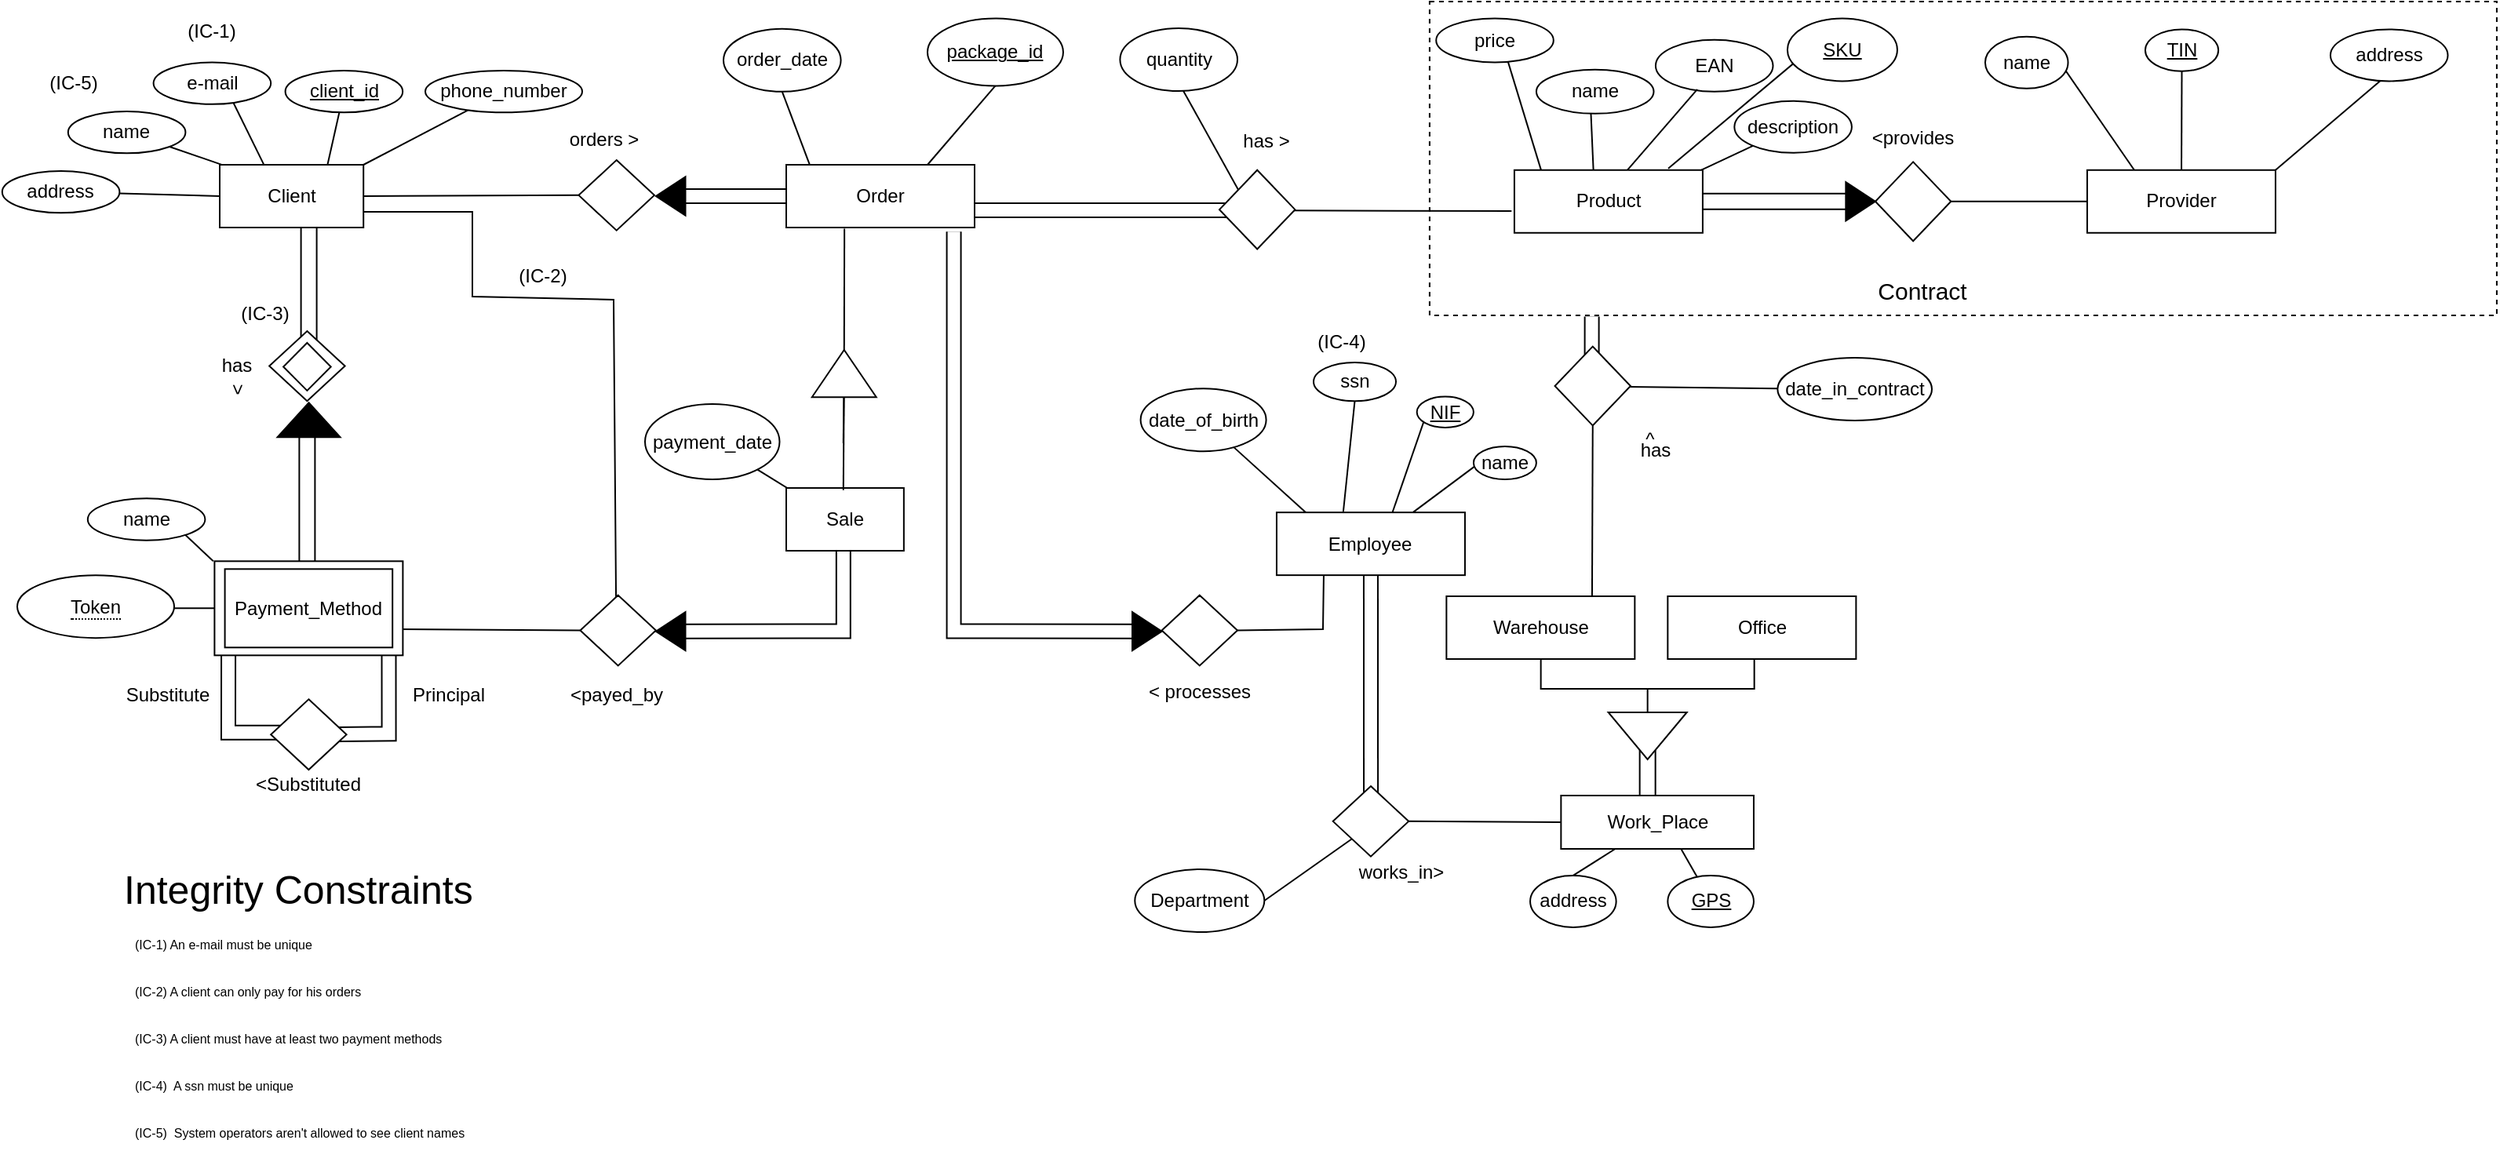 <mxfile version="21.3.2" type="github">
  <diagram name="Page-1" id="xPYHQfnh46mK-k9WcB2l">
    <mxGraphModel dx="631" dy="358" grid="1" gridSize="10" guides="1" tooltips="1" connect="1" arrows="1" fold="1" page="1" pageScale="1" pageWidth="850" pageHeight="1100" math="0" shadow="0">
      <root>
        <mxCell id="0" />
        <mxCell id="1" parent="0" />
        <mxCell id="c6sSTiB1Lbt-7I_A86Yg-37" value="" style="endArrow=none;html=1;rounded=0;entryX=1;entryY=0.75;entryDx=0;entryDy=0;exitX=0.474;exitY=0.216;exitDx=0;exitDy=0;exitPerimeter=0;" parent="1" source="q-D3DN9akOICgejKjBbG-94" edge="1">
          <mxGeometry width="50" height="50" relative="1" as="geometry">
            <mxPoint x="408.75" y="197.57" as="sourcePoint" />
            <mxPoint x="270.6" y="144" as="targetPoint" />
            <Array as="points">
              <mxPoint x="430" y="200" />
              <mxPoint x="340" y="198" />
              <mxPoint x="340" y="144" />
            </Array>
          </mxGeometry>
        </mxCell>
        <mxCell id="c6sSTiB1Lbt-7I_A86Yg-24" value="" style="shape=filledEdge;curved=0;rounded=0;fixDash=1;endArrow=none;strokeWidth=10;fillColor=#ffffff;edgeStyle=orthogonalEdgeStyle;html=1;exitX=1;exitY=0.5;exitDx=0;exitDy=0;" parent="1" source="q-D3DN9akOICgejKjBbG-46" edge="1">
          <mxGeometry width="60" height="40" relative="1" as="geometry">
            <mxPoint x="640" y="132.68" as="sourcePoint" />
            <mxPoint x="840" y="143" as="targetPoint" />
            <Array as="points">
              <mxPoint x="612" y="134" />
              <mxPoint x="612" y="143" />
            </Array>
          </mxGeometry>
        </mxCell>
        <mxCell id="c6sSTiB1Lbt-7I_A86Yg-19" value="" style="shape=filledEdge;curved=0;rounded=0;fixDash=1;endArrow=none;strokeWidth=10;fillColor=#ffffff;edgeStyle=orthogonalEdgeStyle;html=1;exitX=0;exitY=0.5;exitDx=0;exitDy=0;entryX=0;entryY=0.5;entryDx=0;entryDy=0;" parent="1" source="q-D3DN9akOICgejKjBbG-64" target="q-D3DN9akOICgejKjBbG-46" edge="1">
          <mxGeometry width="60" height="40" relative="1" as="geometry">
            <mxPoint x="561.22" y="284.5" as="sourcePoint" />
            <mxPoint x="666.22" y="284.5" as="targetPoint" />
          </mxGeometry>
        </mxCell>
        <mxCell id="c6sSTiB1Lbt-7I_A86Yg-53" value="" style="shape=filledEdge;curved=0;rounded=0;fixDash=1;endArrow=none;strokeWidth=10;fillColor=#ffffff;edgeStyle=orthogonalEdgeStyle;html=1;exitX=0.89;exitY=1.065;exitDx=0;exitDy=0;entryX=0;entryY=0.5;entryDx=0;entryDy=0;exitPerimeter=0;" parent="1" source="q-D3DN9akOICgejKjBbG-46" target="c6sSTiB1Lbt-7I_A86Yg-55" edge="1">
          <mxGeometry width="60" height="40" relative="1" as="geometry">
            <mxPoint x="681" y="401" as="sourcePoint" />
            <mxPoint x="820" y="411" as="targetPoint" />
            <Array as="points">
              <mxPoint x="647" y="411" />
            </Array>
          </mxGeometry>
        </mxCell>
        <mxCell id="c6sSTiB1Lbt-7I_A86Yg-34" value="" style="endArrow=none;html=1;rounded=0;exitX=0;exitY=0.5;exitDx=0;exitDy=0;" parent="1" source="q-D3DN9akOICgejKjBbG-94" edge="1">
          <mxGeometry width="50" height="50" relative="1" as="geometry">
            <mxPoint x="389.95" y="409.0" as="sourcePoint" />
            <mxPoint x="290" y="410" as="targetPoint" />
          </mxGeometry>
        </mxCell>
        <mxCell id="q-D3DN9akOICgejKjBbG-154" value="" style="shape=filledEdge;curved=0;rounded=0;fixDash=1;endArrow=none;strokeWidth=10;fillColor=#ffffff;edgeStyle=orthogonalEdgeStyle;html=1;entryX=0.501;entryY=0.188;entryDx=0;entryDy=0;entryPerimeter=0;exitX=0.152;exitY=1.004;exitDx=0;exitDy=0;exitPerimeter=0;" parent="1" source="q-D3DN9akOICgejKjBbG-145" edge="1">
          <mxGeometry width="60" height="40" relative="1" as="geometry">
            <mxPoint x="1053.48" y="169" as="sourcePoint" />
            <mxPoint x="1053.38" y="269" as="targetPoint" />
          </mxGeometry>
        </mxCell>
        <mxCell id="q-D3DN9akOICgejKjBbG-145" value="" style="whiteSpace=wrap;html=1;fillColor=none;dashed=1;" parent="1" vertex="1">
          <mxGeometry x="949.96" y="10" width="680" height="200" as="geometry" />
        </mxCell>
        <mxCell id="q-D3DN9akOICgejKjBbG-148" value="" style="shape=partialRectangle;whiteSpace=wrap;html=1;top=0;bottom=0;fillColor=none;rotation=-90;" parent="1" vertex="1">
          <mxGeometry x="1163.83" y="89.89" width="10" height="95.01" as="geometry" />
        </mxCell>
        <mxCell id="q-D3DN9akOICgejKjBbG-35" value="" style="shape=partialRectangle;whiteSpace=wrap;html=1;top=0;bottom=0;fillColor=none;" parent="1" vertex="1">
          <mxGeometry x="230.8" y="150" width="10" height="90" as="geometry" />
        </mxCell>
        <mxCell id="q-D3DN9akOICgejKjBbG-4" value="" style="endArrow=none;html=1;rounded=0;entryX=0.25;entryY=0;entryDx=0;entryDy=0;exitX=0.743;exitY=0.127;exitDx=0;exitDy=0;exitPerimeter=0;" parent="1" source="q-D3DN9akOICgejKjBbG-70" target="q-D3DN9akOICgejKjBbG-68" edge="1">
          <mxGeometry width="50" height="50" relative="1" as="geometry">
            <mxPoint x="1224.16" y="340.39" as="sourcePoint" />
            <mxPoint x="1274.16" y="290.39" as="targetPoint" />
          </mxGeometry>
        </mxCell>
        <mxCell id="q-D3DN9akOICgejKjBbG-5" value="" style="endArrow=none;html=1;rounded=0;exitX=-0.015;exitY=0.654;exitDx=0;exitDy=0;entryX=0.841;entryY=0.51;entryDx=0;entryDy=0;entryPerimeter=0;exitPerimeter=0;" parent="1" source="q-D3DN9akOICgejKjBbG-120" target="q-D3DN9akOICgejKjBbG-88" edge="1">
          <mxGeometry width="50" height="50" relative="1" as="geometry">
            <mxPoint x="996.58" y="127.69" as="sourcePoint" />
            <mxPoint x="931.58" y="128.69" as="targetPoint" />
          </mxGeometry>
        </mxCell>
        <mxCell id="q-D3DN9akOICgejKjBbG-7" value="" style="shape=filledEdge;curved=0;rounded=0;fixDash=1;endArrow=none;strokeWidth=10;fillColor=#ffffff;edgeStyle=orthogonalEdgeStyle;html=1;entryX=0.978;entryY=0.905;entryDx=0;entryDy=0;entryPerimeter=0;" parent="1" target="q-D3DN9akOICgejKjBbG-117" edge="1">
          <mxGeometry width="60" height="40" relative="1" as="geometry">
            <mxPoint x="252.9" y="477.02" as="sourcePoint" />
            <mxPoint x="312.9" y="437.02" as="targetPoint" />
            <Array as="points">
              <mxPoint x="253.9" y="476.66" />
              <mxPoint x="286.9" y="476.66" />
            </Array>
          </mxGeometry>
        </mxCell>
        <mxCell id="q-D3DN9akOICgejKjBbG-8" value="" style="shape=filledEdge;curved=0;rounded=0;fixDash=1;endArrow=none;strokeWidth=10;fillColor=#ffffff;edgeStyle=orthogonalEdgeStyle;html=1;exitX=0.021;exitY=0.898;exitDx=0;exitDy=0;exitPerimeter=0;entryX=0.152;entryY=0.474;entryDx=0;entryDy=0;entryPerimeter=0;" parent="1" source="q-D3DN9akOICgejKjBbG-117" target="q-D3DN9akOICgejKjBbG-90" edge="1">
          <mxGeometry width="60" height="40" relative="1" as="geometry">
            <mxPoint x="111.78" y="466.18" as="sourcePoint" />
            <mxPoint x="208.9" y="476.66" as="targetPoint" />
            <Array as="points">
              <mxPoint x="184.9" y="475.66" />
            </Array>
          </mxGeometry>
        </mxCell>
        <mxCell id="q-D3DN9akOICgejKjBbG-9" value="" style="shape=filledEdge;curved=0;rounded=0;fixDash=1;endArrow=none;strokeWidth=10;fillColor=#ffffff;edgeStyle=orthogonalEdgeStyle;html=1;exitX=0.5;exitY=1;exitDx=0;exitDy=0;entryX=0.501;entryY=0.188;entryDx=0;entryDy=0;entryPerimeter=0;" parent="1" source="q-D3DN9akOICgejKjBbG-100" target="q-D3DN9akOICgejKjBbG-112" edge="1">
          <mxGeometry width="60" height="40" relative="1" as="geometry">
            <mxPoint x="842.48" y="449" as="sourcePoint" />
            <mxPoint x="872.48" y="539" as="targetPoint" />
          </mxGeometry>
        </mxCell>
        <mxCell id="q-D3DN9akOICgejKjBbG-10" value="" style="endArrow=none;html=1;rounded=0;entryX=0.413;entryY=0.045;entryDx=0;entryDy=0;entryPerimeter=0;" parent="1" source="q-D3DN9akOICgejKjBbG-100" target="q-D3DN9akOICgejKjBbG-103" edge="1">
          <mxGeometry width="50" height="50" relative="1" as="geometry">
            <mxPoint x="898.21" y="362" as="sourcePoint" />
            <mxPoint x="921.21" y="386" as="targetPoint" />
            <Array as="points" />
          </mxGeometry>
        </mxCell>
        <mxCell id="q-D3DN9akOICgejKjBbG-11" value="" style="endArrow=none;html=1;rounded=0;" parent="1" target="q-D3DN9akOICgejKjBbG-34" edge="1">
          <mxGeometry width="50" height="50" relative="1" as="geometry">
            <mxPoint x="190" y="117.33" as="sourcePoint" />
            <mxPoint x="224" y="90.663" as="targetPoint" />
          </mxGeometry>
        </mxCell>
        <mxCell id="q-D3DN9akOICgejKjBbG-12" value="" style="endArrow=none;html=1;rounded=0;exitX=0.354;exitY=-0.014;exitDx=0;exitDy=0;exitPerimeter=0;entryX=0.5;entryY=1;entryDx=0;entryDy=0;" parent="1" source="q-D3DN9akOICgejKjBbG-100" target="q-D3DN9akOICgejKjBbG-101" edge="1">
          <mxGeometry width="50" height="50" relative="1" as="geometry">
            <mxPoint x="796.9" y="461.5" as="sourcePoint" />
            <mxPoint x="842.291" y="358.298" as="targetPoint" />
            <Array as="points" />
          </mxGeometry>
        </mxCell>
        <mxCell id="q-D3DN9akOICgejKjBbG-13" value="" style="endArrow=none;html=1;rounded=0;exitX=0.162;exitY=0.019;exitDx=0;exitDy=0;exitPerimeter=0;" parent="1" source="q-D3DN9akOICgejKjBbG-100" target="q-D3DN9akOICgejKjBbG-102" edge="1">
          <mxGeometry width="50" height="50" relative="1" as="geometry">
            <mxPoint x="802.08" y="362.5" as="sourcePoint" />
            <mxPoint x="780.9" y="408.5" as="targetPoint" />
            <Array as="points" />
          </mxGeometry>
        </mxCell>
        <mxCell id="q-D3DN9akOICgejKjBbG-14" value="" style="endArrow=none;html=1;rounded=0;entryX=0.24;entryY=0.175;entryDx=0;entryDy=0;entryPerimeter=0;exitX=0.5;exitY=1;exitDx=0;exitDy=0;" parent="1" source="q-D3DN9akOICgejKjBbG-100" target="q-D3DN9akOICgejKjBbG-104" edge="1">
          <mxGeometry width="50" height="50" relative="1" as="geometry">
            <mxPoint x="846.9" y="459.5" as="sourcePoint" />
            <mxPoint x="790.9" y="418.5" as="targetPoint" />
            <Array as="points" />
          </mxGeometry>
        </mxCell>
        <mxCell id="q-D3DN9akOICgejKjBbG-17" value="" style="endArrow=none;html=1;rounded=0;entryX=1;entryY=0;entryDx=0;entryDy=0;exitX=0.427;exitY=0.991;exitDx=0;exitDy=0;exitPerimeter=0;" parent="1" source="q-D3DN9akOICgejKjBbG-99" target="q-D3DN9akOICgejKjBbG-68" edge="1">
          <mxGeometry width="50" height="50" relative="1" as="geometry">
            <mxPoint x="1260.479" y="231.817" as="sourcePoint" />
            <mxPoint x="1185.96" y="267.39" as="targetPoint" />
            <Array as="points" />
          </mxGeometry>
        </mxCell>
        <mxCell id="q-D3DN9akOICgejKjBbG-18" value="" style="endArrow=none;html=1;rounded=0;entryX=0.464;entryY=0.942;entryDx=0;entryDy=0;entryPerimeter=0;" parent="1" target="q-D3DN9akOICgejKjBbG-61" edge="1">
          <mxGeometry width="50" height="50" relative="1" as="geometry">
            <mxPoint x="1054.483" y="121.21" as="sourcePoint" />
            <mxPoint x="1006.96" y="70.39" as="targetPoint" />
            <Array as="points" />
          </mxGeometry>
        </mxCell>
        <mxCell id="q-D3DN9akOICgejKjBbG-19" value="" style="endArrow=none;html=1;rounded=0;exitX=0.175;exitY=0.059;exitDx=0;exitDy=0;entryX=0.605;entryY=0.923;entryDx=0;entryDy=0;entryPerimeter=0;exitPerimeter=0;" parent="1" target="q-D3DN9akOICgejKjBbG-60" edge="1">
          <mxGeometry width="50" height="50" relative="1" as="geometry">
            <mxPoint x="1022.86" y="123.57" as="sourcePoint" />
            <mxPoint x="1008.56" y="75.61" as="targetPoint" />
            <Array as="points" />
          </mxGeometry>
        </mxCell>
        <mxCell id="q-D3DN9akOICgejKjBbG-20" value="" style="endArrow=none;html=1;rounded=0;entryX=0.5;entryY=1;entryDx=0;entryDy=0;exitX=0.75;exitY=0;exitDx=0;exitDy=0;" parent="1" source="q-D3DN9akOICgejKjBbG-46" target="q-D3DN9akOICgejKjBbG-53" edge="1">
          <mxGeometry width="50" height="50" relative="1" as="geometry">
            <mxPoint x="580" y="111" as="sourcePoint" />
            <mxPoint x="557.8" y="79" as="targetPoint" />
            <Array as="points" />
          </mxGeometry>
        </mxCell>
        <mxCell id="q-D3DN9akOICgejKjBbG-22" value="" style="shape=filledEdge;curved=0;rounded=0;fixDash=1;endArrow=none;strokeWidth=10;fillColor=#ffffff;edgeStyle=orthogonalEdgeStyle;html=1;entryX=0.921;entryY=0.5;entryDx=0;entryDy=0;entryPerimeter=0;" parent="1" source="q-D3DN9akOICgejKjBbG-64" edge="1">
          <mxGeometry width="60" height="40" relative="1" as="geometry">
            <mxPoint x="532.48" y="134" as="sourcePoint" />
            <mxPoint x="467.683" y="134" as="targetPoint" />
            <Array as="points">
              <mxPoint x="516" y="134" />
            </Array>
          </mxGeometry>
        </mxCell>
        <mxCell id="q-D3DN9akOICgejKjBbG-23" value="" style="endArrow=none;html=1;rounded=0;exitX=0;exitY=0;exitDx=0;exitDy=0;entryX=0.535;entryY=0.983;entryDx=0;entryDy=0;entryPerimeter=0;" parent="1" source="q-D3DN9akOICgejKjBbG-88" target="q-D3DN9akOICgejKjBbG-59" edge="1">
          <mxGeometry width="50" height="50" relative="1" as="geometry">
            <mxPoint x="892.922" y="118.074" as="sourcePoint" />
            <mxPoint x="832.466" y="87.54" as="targetPoint" />
            <Array as="points" />
          </mxGeometry>
        </mxCell>
        <mxCell id="q-D3DN9akOICgejKjBbG-25" value="" style="shape=partialRectangle;whiteSpace=wrap;html=1;top=0;bottom=0;fillColor=none;" parent="1" vertex="1">
          <mxGeometry x="229.7" y="280" width="10" height="90.66" as="geometry" />
        </mxCell>
        <mxCell id="q-D3DN9akOICgejKjBbG-26" value="Client" style="rounded=0;whiteSpace=wrap;html=1;" parent="1" vertex="1">
          <mxGeometry x="179" y="114" width="91.6" height="40" as="geometry" />
        </mxCell>
        <mxCell id="q-D3DN9akOICgejKjBbG-27" value="" style="endArrow=none;html=1;rounded=0;exitX=0.75;exitY=0;exitDx=0;exitDy=0;" parent="1" source="q-D3DN9akOICgejKjBbG-26" target="q-D3DN9akOICgejKjBbG-28" edge="1">
          <mxGeometry width="50" height="50" relative="1" as="geometry">
            <mxPoint x="271.6" y="118" as="sourcePoint" />
            <mxPoint x="305.6" y="91.333" as="targetPoint" />
          </mxGeometry>
        </mxCell>
        <mxCell id="q-D3DN9akOICgejKjBbG-28" value="client_id" style="ellipse;whiteSpace=wrap;html=1;fontStyle=4" parent="1" vertex="1">
          <mxGeometry x="220.8" y="53.997" width="74.8" height="26.667" as="geometry" />
        </mxCell>
        <mxCell id="q-D3DN9akOICgejKjBbG-29" value="" style="endArrow=none;html=1;rounded=0;exitX=0.31;exitY=0.011;exitDx=0;exitDy=0;exitPerimeter=0;entryX=0.671;entryY=0.91;entryDx=0;entryDy=0;entryPerimeter=0;" parent="1" source="q-D3DN9akOICgejKjBbG-26" target="c6sSTiB1Lbt-7I_A86Yg-49" edge="1">
          <mxGeometry width="50" height="50" relative="1" as="geometry">
            <mxPoint x="233.52" y="118" as="sourcePoint" />
            <mxPoint x="193.026" y="83.443" as="targetPoint" />
          </mxGeometry>
        </mxCell>
        <mxCell id="q-D3DN9akOICgejKjBbG-30" value="" style="endArrow=none;html=1;rounded=0;exitX=1;exitY=0;exitDx=0;exitDy=0;" parent="1" source="q-D3DN9akOICgejKjBbG-26" target="q-D3DN9akOICgejKjBbG-31" edge="1">
          <mxGeometry width="50" height="50" relative="1" as="geometry">
            <mxPoint x="281.6" y="128" as="sourcePoint" />
            <mxPoint x="315.6" y="101.333" as="targetPoint" />
          </mxGeometry>
        </mxCell>
        <mxCell id="q-D3DN9akOICgejKjBbG-31" value="phone_number" style="ellipse;whiteSpace=wrap;html=1;" parent="1" vertex="1">
          <mxGeometry x="310" y="54" width="100" height="26.67" as="geometry" />
        </mxCell>
        <mxCell id="q-D3DN9akOICgejKjBbG-32" value="" style="endArrow=none;html=1;rounded=0;exitX=0;exitY=0.5;exitDx=0;exitDy=0;" parent="1" source="q-D3DN9akOICgejKjBbG-26" target="q-D3DN9akOICgejKjBbG-33" edge="1">
          <mxGeometry width="50" height="50" relative="1" as="geometry">
            <mxPoint x="291.6" y="138" as="sourcePoint" />
            <mxPoint x="325.6" y="111.333" as="targetPoint" />
          </mxGeometry>
        </mxCell>
        <mxCell id="q-D3DN9akOICgejKjBbG-33" value="address" style="ellipse;whiteSpace=wrap;html=1;" parent="1" vertex="1">
          <mxGeometry x="40.4" y="117.997" width="74.8" height="26.667" as="geometry" />
        </mxCell>
        <mxCell id="q-D3DN9akOICgejKjBbG-34" value="name" style="ellipse;whiteSpace=wrap;html=1;" parent="1" vertex="1">
          <mxGeometry x="82.4" y="79.997" width="74.8" height="26.667" as="geometry" />
        </mxCell>
        <mxCell id="q-D3DN9akOICgejKjBbG-36" value="has" style="text;html=1;strokeColor=none;fillColor=none;align=center;verticalAlign=middle;whiteSpace=wrap;rounded=0;rotation=0;" parent="1" vertex="1">
          <mxGeometry x="159.55" y="226.57" width="60" height="30" as="geometry" />
        </mxCell>
        <mxCell id="q-D3DN9akOICgejKjBbG-37" value="" style="endArrow=none;html=1;rounded=0;entryX=0.5;entryY=0;entryDx=0;entryDy=0;" parent="1" target="q-D3DN9akOICgejKjBbG-38" edge="1">
          <mxGeometry width="50" height="50" relative="1" as="geometry">
            <mxPoint x="174.9" y="366.66" as="sourcePoint" />
            <mxPoint x="147.3" y="450.353" as="targetPoint" />
            <Array as="points">
              <mxPoint x="174.9" y="366.66" />
            </Array>
          </mxGeometry>
        </mxCell>
        <mxCell id="q-D3DN9akOICgejKjBbG-38" value="name" style="ellipse;whiteSpace=wrap;html=1;" parent="1" vertex="1">
          <mxGeometry x="94.9" y="326.657" width="74.8" height="26.667" as="geometry" />
        </mxCell>
        <mxCell id="q-D3DN9akOICgejKjBbG-39" value="&lt;div&gt;&lt;br&gt;&lt;/div&gt;&lt;div&gt;&lt;br&gt;&lt;/div&gt;" style="shape=partialRectangle;whiteSpace=wrap;html=1;top=0;bottom=0;fillColor=none;rotation=-180;" parent="1" vertex="1">
          <mxGeometry x="1083.83" y="477" width="10" height="39" as="geometry" />
        </mxCell>
        <mxCell id="q-D3DN9akOICgejKjBbG-40" value="" style="strokeWidth=1;html=1;shape=mxgraph.flowchart.annotation_2;align=left;labelPosition=right;pointerEvents=1;rotation=-90;" parent="1" vertex="1">
          <mxGeometry x="1068.83" y="380" width="40" height="136" as="geometry" />
        </mxCell>
        <mxCell id="q-D3DN9akOICgejKjBbG-41" value="" style="triangle;whiteSpace=wrap;html=1;rotation=90;" parent="1" vertex="1">
          <mxGeometry x="1073.83" y="453" width="30" height="50" as="geometry" />
        </mxCell>
        <mxCell id="q-D3DN9akOICgejKjBbG-42" value="Work_Place" style="rounded=0;whiteSpace=wrap;html=1;" parent="1" vertex="1">
          <mxGeometry x="1033.68" y="516" width="122.8" height="34" as="geometry" />
        </mxCell>
        <mxCell id="q-D3DN9akOICgejKjBbG-43" value="&amp;lt;Substituted" style="text;html=1;strokeColor=none;fillColor=none;align=center;verticalAlign=middle;whiteSpace=wrap;rounded=0;" parent="1" vertex="1">
          <mxGeometry x="196.2" y="494.0" width="79.2" height="30" as="geometry" />
        </mxCell>
        <mxCell id="q-D3DN9akOICgejKjBbG-44" value="&lt;div&gt;&lt;font style=&quot;font-size: 12px;&quot;&gt;(IC-3)&lt;/font&gt;&lt;/div&gt;" style="text;html=1;strokeColor=none;fillColor=none;align=center;verticalAlign=middle;whiteSpace=wrap;rounded=0;fontSize=8;" parent="1" vertex="1">
          <mxGeometry x="175.5" y="192.55" width="64.2" height="32" as="geometry" />
        </mxCell>
        <mxCell id="q-D3DN9akOICgejKjBbG-45" value="&amp;gt;" style="text;html=1;strokeColor=none;fillColor=none;align=center;verticalAlign=middle;whiteSpace=wrap;rounded=0;rotation=90;" parent="1" vertex="1">
          <mxGeometry x="160.65" y="241.96" width="60" height="30" as="geometry" />
        </mxCell>
        <mxCell id="q-D3DN9akOICgejKjBbG-49" value="" style="endArrow=none;html=1;rounded=0;exitX=0;exitY=0.5;exitDx=0;exitDy=0;entryX=1;entryY=0.5;entryDx=0;entryDy=0;" parent="1" source="q-D3DN9akOICgejKjBbG-56" edge="1">
          <mxGeometry width="50" height="50" relative="1" as="geometry">
            <mxPoint x="54.9" y="426.66" as="sourcePoint" />
            <mxPoint x="141.7" y="396.66" as="targetPoint" />
            <Array as="points">
              <mxPoint x="154.9" y="396.66" />
            </Array>
          </mxGeometry>
        </mxCell>
        <mxCell id="q-D3DN9akOICgejKjBbG-51" value="orders &amp;gt;" style="text;html=1;strokeColor=none;fillColor=none;align=center;verticalAlign=middle;whiteSpace=wrap;rounded=0;rotation=0;" parent="1" vertex="1">
          <mxGeometry x="393.95" y="83" width="60" height="30" as="geometry" />
        </mxCell>
        <mxCell id="q-D3DN9akOICgejKjBbG-52" value="" style="endArrow=none;html=1;rounded=0;entryX=0.5;entryY=1;entryDx=0;entryDy=0;exitX=0.25;exitY=1;exitDx=0;exitDy=0;" parent="1" source="q-D3DN9akOICgejKjBbG-46" target="q-D3DN9akOICgejKjBbG-54" edge="1">
          <mxGeometry width="50" height="50" relative="1" as="geometry">
            <mxPoint x="535.68" y="109.22" as="sourcePoint" />
            <mxPoint x="471.56" y="99.883" as="targetPoint" />
            <Array as="points" />
          </mxGeometry>
        </mxCell>
        <mxCell id="q-D3DN9akOICgejKjBbG-53" value="package_id" style="ellipse;whiteSpace=wrap;html=1;fontStyle=4" parent="1" vertex="1">
          <mxGeometry x="630" y="20.72" width="86.48" height="43" as="geometry" />
        </mxCell>
        <mxCell id="q-D3DN9akOICgejKjBbG-54" value="order_date" style="ellipse;whiteSpace=wrap;html=1;" parent="1" vertex="1">
          <mxGeometry x="500.0" y="27.39" width="74.8" height="40" as="geometry" />
        </mxCell>
        <mxCell id="q-D3DN9akOICgejKjBbG-55" value="payment_date" style="ellipse;whiteSpace=wrap;html=1;" parent="1" vertex="1">
          <mxGeometry x="450" y="266.5" width="85.75" height="48" as="geometry" />
        </mxCell>
        <mxCell id="q-D3DN9akOICgejKjBbG-56" value="" style="rounded=0;whiteSpace=wrap;html=1;" parent="1" vertex="1">
          <mxGeometry x="175.7" y="366.66" width="120" height="60" as="geometry" />
        </mxCell>
        <mxCell id="q-D3DN9akOICgejKjBbG-57" value="" style="triangle;whiteSpace=wrap;html=1;rotation=-90;fillColor=#000000;" parent="1" vertex="1">
          <mxGeometry x="224.8" y="256.57" width="22" height="40" as="geometry" />
        </mxCell>
        <mxCell id="q-D3DN9akOICgejKjBbG-58" value="has &amp;gt;" style="text;html=1;strokeColor=none;fillColor=none;align=center;verticalAlign=middle;whiteSpace=wrap;rounded=0;rotation=0;" parent="1" vertex="1">
          <mxGeometry x="816.01" y="84" width="60" height="30" as="geometry" />
        </mxCell>
        <mxCell id="q-D3DN9akOICgejKjBbG-59" value="quantity " style="ellipse;whiteSpace=wrap;html=1;" parent="1" vertex="1">
          <mxGeometry x="752.7" y="27" width="74.8" height="40" as="geometry" />
        </mxCell>
        <mxCell id="q-D3DN9akOICgejKjBbG-60" value="price" style="ellipse;whiteSpace=wrap;html=1;" parent="1" vertex="1">
          <mxGeometry x="954.11" y="20.72" width="74.8" height="28" as="geometry" />
        </mxCell>
        <mxCell id="q-D3DN9akOICgejKjBbG-61" value="name" style="ellipse;whiteSpace=wrap;html=1;" parent="1" vertex="1">
          <mxGeometry x="1017.96" y="53.39" width="74.8" height="28" as="geometry" />
        </mxCell>
        <mxCell id="q-D3DN9akOICgejKjBbG-62" value="description" style="ellipse;whiteSpace=wrap;html=1;" parent="1" vertex="1">
          <mxGeometry x="1144.16" y="73.39" width="74.8" height="33" as="geometry" />
        </mxCell>
        <mxCell id="q-D3DN9akOICgejKjBbG-63" value="EAN" style="ellipse;whiteSpace=wrap;html=1;" parent="1" vertex="1">
          <mxGeometry x="1093.96" y="34.39" width="74.8" height="33" as="geometry" />
        </mxCell>
        <mxCell id="q-D3DN9akOICgejKjBbG-64" value="" style="triangle;whiteSpace=wrap;html=1;rotation=-180;fillColor=#000000;" parent="1" vertex="1">
          <mxGeometry x="456.95" y="121.7" width="18.8" height="24.6" as="geometry" />
        </mxCell>
        <mxCell id="q-D3DN9akOICgejKjBbG-65" value="" style="endArrow=none;html=1;rounded=0;entryX=0.355;entryY=0.957;entryDx=0;entryDy=0;entryPerimeter=0;" parent="1" target="q-D3DN9akOICgejKjBbG-63" edge="1">
          <mxGeometry width="50" height="50" relative="1" as="geometry">
            <mxPoint x="1072.679" y="121.21" as="sourcePoint" />
            <mxPoint x="1016.96" y="80.39" as="targetPoint" />
            <Array as="points" />
          </mxGeometry>
        </mxCell>
        <mxCell id="q-D3DN9akOICgejKjBbG-66" value="" style="endArrow=none;html=1;rounded=0;exitX=0.994;exitY=0.119;exitDx=0;exitDy=0;exitPerimeter=0;" parent="1" target="q-D3DN9akOICgejKjBbG-62" edge="1">
          <mxGeometry width="50" height="50" relative="1" as="geometry">
            <mxPoint x="1104.76" y="125.97" as="sourcePoint" />
            <mxPoint x="1026.96" y="90.39" as="targetPoint" />
            <Array as="points" />
          </mxGeometry>
        </mxCell>
        <mxCell id="q-D3DN9akOICgejKjBbG-67" value="" style="endArrow=none;html=1;rounded=0;exitX=0.817;exitY=-0.025;exitDx=0;exitDy=0;entryX=0.217;entryY=0.48;entryDx=0;entryDy=0;entryPerimeter=0;exitPerimeter=0;" parent="1" source="q-D3DN9akOICgejKjBbG-120" target="q-D3DN9akOICgejKjBbG-124" edge="1">
          <mxGeometry width="50" height="50" relative="1" as="geometry">
            <mxPoint x="1105.36" y="141.21" as="sourcePoint" />
            <mxPoint x="1162.011" y="142.605" as="targetPoint" />
            <Array as="points" />
          </mxGeometry>
        </mxCell>
        <mxCell id="q-D3DN9akOICgejKjBbG-68" value="Provider" style="rounded=0;whiteSpace=wrap;html=1;" parent="1" vertex="1">
          <mxGeometry x="1368.96" y="117.39" width="120" height="40" as="geometry" />
        </mxCell>
        <mxCell id="q-D3DN9akOICgejKjBbG-69" value="has" style="text;html=1;strokeColor=none;fillColor=none;align=center;verticalAlign=middle;whiteSpace=wrap;rounded=0;rotation=0;" parent="1" vertex="1">
          <mxGeometry x="1063.96" y="281.48" width="60" height="30" as="geometry" />
        </mxCell>
        <mxCell id="q-D3DN9akOICgejKjBbG-70" value="name" style="ellipse;whiteSpace=wrap;html=1;" parent="1" vertex="1">
          <mxGeometry x="1303.96" y="32.39" width="52.8" height="33" as="geometry" />
        </mxCell>
        <mxCell id="q-D3DN9akOICgejKjBbG-71" value="TIN" style="ellipse;whiteSpace=wrap;html=1;fontStyle=4" parent="1" vertex="1">
          <mxGeometry x="1405.96" y="27.72" width="46.6" height="26.67" as="geometry" />
        </mxCell>
        <mxCell id="q-D3DN9akOICgejKjBbG-72" value="" style="endArrow=none;html=1;rounded=0;" parent="1" source="q-D3DN9akOICgejKjBbG-71" target="q-D3DN9akOICgejKjBbG-68" edge="1">
          <mxGeometry width="50" height="50" relative="1" as="geometry">
            <mxPoint x="1248.96" y="347.39" as="sourcePoint" />
            <mxPoint x="1220.96" y="306.39" as="targetPoint" />
            <Array as="points" />
          </mxGeometry>
        </mxCell>
        <mxCell id="q-D3DN9akOICgejKjBbG-73" value="Warehouse" style="rounded=0;whiteSpace=wrap;html=1;" parent="1" vertex="1">
          <mxGeometry x="960.68" y="389" width="120" height="40" as="geometry" />
        </mxCell>
        <mxCell id="q-D3DN9akOICgejKjBbG-74" value="date_in_contract" style="ellipse;whiteSpace=wrap;html=1;" parent="1" vertex="1">
          <mxGeometry x="1171.68" y="236.96" width="98.32" height="40" as="geometry" />
        </mxCell>
        <mxCell id="q-D3DN9akOICgejKjBbG-75" value="" style="endArrow=none;html=1;rounded=0;entryX=0;entryY=0.5;entryDx=0;entryDy=0;" parent="1" source="q-D3DN9akOICgejKjBbG-74" target="q-D3DN9akOICgejKjBbG-129" edge="1">
          <mxGeometry width="50" height="50" relative="1" as="geometry">
            <mxPoint x="1190.48" y="207" as="sourcePoint" />
            <mxPoint x="992.48" y="249" as="targetPoint" />
            <Array as="points" />
          </mxGeometry>
        </mxCell>
        <mxCell id="q-D3DN9akOICgejKjBbG-77" value="&lt;div&gt;(IC-1) An e-mail must be unique&lt;br&gt;&lt;/div&gt;" style="text;html=1;strokeColor=none;fillColor=none;align=left;verticalAlign=middle;whiteSpace=wrap;rounded=0;fontSize=8;" parent="1" vertex="1">
          <mxGeometry x="122.55" y="595.94" width="134" height="30" as="geometry" />
        </mxCell>
        <mxCell id="q-D3DN9akOICgejKjBbG-79" value="&lt;div&gt;(IC-3) A client must have at least two payment methods&lt;br&gt;&lt;/div&gt;" style="text;html=1;strokeColor=none;fillColor=none;align=left;verticalAlign=middle;whiteSpace=wrap;rounded=0;fontSize=8;" parent="1" vertex="1">
          <mxGeometry x="122.55" y="655.94" width="267.45" height="30" as="geometry" />
        </mxCell>
        <mxCell id="q-D3DN9akOICgejKjBbG-80" value="&lt;div&gt;(IC-2) A client can only pay for his orders&lt;br&gt;&lt;/div&gt;" style="text;html=1;strokeColor=none;fillColor=none;align=left;verticalAlign=middle;whiteSpace=wrap;rounded=0;fontSize=8;" parent="1" vertex="1">
          <mxGeometry x="122.55" y="625.94" width="237.45" height="30" as="geometry" />
        </mxCell>
        <mxCell id="q-D3DN9akOICgejKjBbG-81" value="&lt;div&gt;(IC-4)&amp;nbsp; A ssn must be unique&lt;br&gt;&lt;/div&gt;" style="text;html=1;strokeColor=none;fillColor=none;align=left;verticalAlign=middle;whiteSpace=wrap;rounded=0;fontSize=8;" parent="1" vertex="1">
          <mxGeometry x="122.55" y="685.94" width="193.47" height="30" as="geometry" />
        </mxCell>
        <mxCell id="q-D3DN9akOICgejKjBbG-83" value="(IC-1)" style="text;html=1;strokeColor=none;fillColor=none;align=center;verticalAlign=middle;whiteSpace=wrap;rounded=0;rotation=0;" parent="1" vertex="1">
          <mxGeometry x="144.2" y="14.39" width="60" height="30" as="geometry" />
        </mxCell>
        <mxCell id="q-D3DN9akOICgejKjBbG-84" value="Substitute" style="text;html=1;strokeColor=none;fillColor=none;align=center;verticalAlign=middle;whiteSpace=wrap;rounded=0;" parent="1" vertex="1">
          <mxGeometry x="115.7" y="436.66" width="60" height="30" as="geometry" />
        </mxCell>
        <mxCell id="q-D3DN9akOICgejKjBbG-85" value="Principal" style="text;html=1;strokeColor=none;fillColor=none;align=center;verticalAlign=middle;whiteSpace=wrap;rounded=0;" parent="1" vertex="1">
          <mxGeometry x="294.7" y="436.66" width="60" height="30" as="geometry" />
        </mxCell>
        <mxCell id="q-D3DN9akOICgejKjBbG-86" value="" style="rhombus;whiteSpace=wrap;html=1;" parent="1" vertex="1">
          <mxGeometry x="407.75" y="111" width="48.2" height="44.86" as="geometry" />
        </mxCell>
        <mxCell id="q-D3DN9akOICgejKjBbG-87" value="" style="rhombus;whiteSpace=wrap;html=1;" parent="1" vertex="1">
          <mxGeometry x="210.6" y="220.0" width="48.2" height="44.59" as="geometry" />
        </mxCell>
        <mxCell id="q-D3DN9akOICgejKjBbG-88" value="" style="rhombus;whiteSpace=wrap;html=1;" parent="1" vertex="1">
          <mxGeometry x="816.01" y="117.39" width="48.2" height="50.39" as="geometry" />
        </mxCell>
        <mxCell id="q-D3DN9akOICgejKjBbG-89" value="" style="endArrow=none;html=1;rounded=0;exitX=1.009;exitY=0.506;exitDx=0;exitDy=0;exitPerimeter=0;" parent="1" target="q-D3DN9akOICgejKjBbG-90" edge="1">
          <mxGeometry width="50" height="50" relative="1" as="geometry">
            <mxPoint x="251.06" y="476.804" as="sourcePoint" />
            <mxPoint x="279.9" y="426.66" as="targetPoint" />
            <Array as="points" />
          </mxGeometry>
        </mxCell>
        <mxCell id="q-D3DN9akOICgejKjBbG-90" value="" style="rhombus;whiteSpace=wrap;html=1;" parent="1" vertex="1">
          <mxGeometry x="211.6" y="454.66" width="48.2" height="44.86" as="geometry" />
        </mxCell>
        <mxCell id="q-D3DN9akOICgejKjBbG-92" value="&amp;lt;payed_by" style="text;html=1;strokeColor=none;fillColor=none;align=center;verticalAlign=middle;whiteSpace=wrap;rounded=0;rotation=0;" parent="1" vertex="1">
          <mxGeometry x="389.72" y="436.66" width="84.25" height="30" as="geometry" />
        </mxCell>
        <mxCell id="q-D3DN9akOICgejKjBbG-94" value="" style="rhombus;whiteSpace=wrap;html=1;" parent="1" vertex="1">
          <mxGeometry x="408.75" y="388.33" width="48.2" height="44.86" as="geometry" />
        </mxCell>
        <mxCell id="q-D3DN9akOICgejKjBbG-99" value="address" style="ellipse;whiteSpace=wrap;html=1;" parent="1" vertex="1">
          <mxGeometry x="1523.96" y="27.72" width="74.8" height="33" as="geometry" />
        </mxCell>
        <mxCell id="q-D3DN9akOICgejKjBbG-100" value="Employee" style="rounded=0;whiteSpace=wrap;html=1;" parent="1" vertex="1">
          <mxGeometry x="852.48" y="335.57" width="120" height="40" as="geometry" />
        </mxCell>
        <mxCell id="q-D3DN9akOICgejKjBbG-101" value="ssn" style="ellipse;whiteSpace=wrap;html=1;" parent="1" vertex="1">
          <mxGeometry x="876.01" y="240" width="52.5" height="24.59" as="geometry" />
        </mxCell>
        <mxCell id="q-D3DN9akOICgejKjBbG-102" value="date_of_birth" style="ellipse;whiteSpace=wrap;html=1;" parent="1" vertex="1">
          <mxGeometry x="765.8" y="256.57" width="80" height="40" as="geometry" />
        </mxCell>
        <mxCell id="q-D3DN9akOICgejKjBbG-103" value="name" style="ellipse;whiteSpace=wrap;html=1;" parent="1" vertex="1">
          <mxGeometry x="977.96" y="293.5" width="40" height="21" as="geometry" />
        </mxCell>
        <mxCell id="q-D3DN9akOICgejKjBbG-104" value="&lt;u&gt;NIF&lt;/u&gt;" style="ellipse;whiteSpace=wrap;html=1;" parent="1" vertex="1">
          <mxGeometry x="941.84" y="261.81" width="36.12" height="19.67" as="geometry" />
        </mxCell>
        <mxCell id="q-D3DN9akOICgejKjBbG-105" value="&amp;lt; processes" style="text;html=1;strokeColor=none;fillColor=none;align=center;verticalAlign=middle;whiteSpace=wrap;rounded=0;rotation=0;" parent="1" vertex="1">
          <mxGeometry x="765.8" y="435" width="75.2" height="30" as="geometry" />
        </mxCell>
        <mxCell id="q-D3DN9akOICgejKjBbG-106" value="Office" style="rounded=0;whiteSpace=wrap;html=1;" parent="1" vertex="1">
          <mxGeometry x="1101.68" y="389" width="120" height="40" as="geometry" />
        </mxCell>
        <mxCell id="q-D3DN9akOICgejKjBbG-107" value="&lt;u&gt;GPS&lt;/u&gt;" style="ellipse;whiteSpace=wrap;html=1;" parent="1" vertex="1">
          <mxGeometry x="1101.68" y="566.94" width="54.8" height="33" as="geometry" />
        </mxCell>
        <mxCell id="q-D3DN9akOICgejKjBbG-109" value="" style="endArrow=none;html=1;rounded=0;entryX=0.624;entryY=1.007;entryDx=0;entryDy=0;entryPerimeter=0;" parent="1" source="q-D3DN9akOICgejKjBbG-107" target="q-D3DN9akOICgejKjBbG-42" edge="1">
          <mxGeometry width="50" height="50" relative="1" as="geometry">
            <mxPoint x="1082.48" y="504.43" as="sourcePoint" />
            <mxPoint x="1027.059" y="558.002" as="targetPoint" />
            <Array as="points" />
          </mxGeometry>
        </mxCell>
        <mxCell id="q-D3DN9akOICgejKjBbG-110" value="" style="endArrow=none;html=1;rounded=0;exitX=0.5;exitY=0;exitDx=0;exitDy=0;" parent="1" source="c6sSTiB1Lbt-7I_A86Yg-50" target="q-D3DN9akOICgejKjBbG-42" edge="1">
          <mxGeometry width="50" height="50" relative="1" as="geometry">
            <mxPoint x="1058.286" y="569.193" as="sourcePoint" />
            <mxPoint x="1002.48" y="569" as="targetPoint" />
            <Array as="points" />
          </mxGeometry>
        </mxCell>
        <mxCell id="q-D3DN9akOICgejKjBbG-111" value="" style="endArrow=none;html=1;rounded=0;exitX=1;exitY=0.5;exitDx=0;exitDy=0;entryX=0;entryY=0.5;entryDx=0;entryDy=0;" parent="1" source="q-D3DN9akOICgejKjBbG-112" target="q-D3DN9akOICgejKjBbG-42" edge="1">
          <mxGeometry width="50" height="50" relative="1" as="geometry">
            <mxPoint x="947.43" y="533" as="sourcePoint" />
            <mxPoint x="1027.43" y="533" as="targetPoint" />
          </mxGeometry>
        </mxCell>
        <mxCell id="q-D3DN9akOICgejKjBbG-112" value="" style="rhombus;whiteSpace=wrap;html=1;" parent="1" vertex="1">
          <mxGeometry x="888.38" y="510" width="48.2" height="44.86" as="geometry" />
        </mxCell>
        <mxCell id="q-D3DN9akOICgejKjBbG-113" value="" style="endArrow=none;html=1;rounded=0;entryX=0;entryY=1;entryDx=0;entryDy=0;exitX=1;exitY=0.5;exitDx=0;exitDy=0;" parent="1" source="q-D3DN9akOICgejKjBbG-114" target="q-D3DN9akOICgejKjBbG-112" edge="1">
          <mxGeometry width="50" height="50" relative="1" as="geometry">
            <mxPoint x="841.382" y="533.04" as="sourcePoint" />
            <mxPoint x="931.06" y="563" as="targetPoint" />
          </mxGeometry>
        </mxCell>
        <mxCell id="q-D3DN9akOICgejKjBbG-114" value="Department" style="ellipse;whiteSpace=wrap;html=1;" parent="1" vertex="1">
          <mxGeometry x="762.14" y="563" width="82.52" height="40" as="geometry" />
        </mxCell>
        <mxCell id="q-D3DN9akOICgejKjBbG-115" value="works_in&amp;gt;" style="text;html=1;strokeColor=none;fillColor=none;align=center;verticalAlign=middle;whiteSpace=wrap;rounded=0;" parent="1" vertex="1">
          <mxGeometry x="886.01" y="550" width="91.95" height="30" as="geometry" />
        </mxCell>
        <mxCell id="q-D3DN9akOICgejKjBbG-116" value="" style="rhombus;whiteSpace=wrap;html=1;" parent="1" vertex="1">
          <mxGeometry x="219.55" y="227.5" width="30.3" height="30.46" as="geometry" />
        </mxCell>
        <mxCell id="q-D3DN9akOICgejKjBbG-117" value="Payment_Method" style="rounded=0;whiteSpace=wrap;html=1;align=center;" parent="1" vertex="1">
          <mxGeometry x="182.3" y="371.66" width="106.8" height="50" as="geometry" />
        </mxCell>
        <mxCell id="q-D3DN9akOICgejKjBbG-120" value="Product" style="rounded=0;whiteSpace=wrap;html=1;" parent="1" vertex="1">
          <mxGeometry x="1003.96" y="117.39" width="120" height="40" as="geometry" />
        </mxCell>
        <mxCell id="q-D3DN9akOICgejKjBbG-122" value="" style="endArrow=none;html=1;rounded=0;exitX=0;exitY=0.5;exitDx=0;exitDy=0;entryX=1;entryY=0.5;entryDx=0;entryDy=0;" parent="1" source="q-D3DN9akOICgejKjBbG-86" target="q-D3DN9akOICgejKjBbG-26" edge="1">
          <mxGeometry width="50" height="50" relative="1" as="geometry">
            <mxPoint x="358.3" y="127.33" as="sourcePoint" />
            <mxPoint x="293.3" y="128.33" as="targetPoint" />
          </mxGeometry>
        </mxCell>
        <mxCell id="q-D3DN9akOICgejKjBbG-123" value="^" style="text;html=1;strokeColor=none;fillColor=none;align=center;verticalAlign=middle;whiteSpace=wrap;rounded=0;rotation=0;" parent="1" vertex="1">
          <mxGeometry x="1074.63" y="281.48" width="31.17" height="15.5" as="geometry" />
        </mxCell>
        <mxCell id="q-D3DN9akOICgejKjBbG-124" value="SKU" style="ellipse;whiteSpace=wrap;html=1;fontStyle=4" parent="1" vertex="1">
          <mxGeometry x="1177.96" y="20.72" width="70" height="40" as="geometry" />
        </mxCell>
        <mxCell id="q-D3DN9akOICgejKjBbG-125" value="(IC-2)" style="text;html=1;strokeColor=none;fillColor=none;align=center;verticalAlign=middle;whiteSpace=wrap;rounded=0;rotation=0;" parent="1" vertex="1">
          <mxGeometry x="354.7" y="169.8" width="60" height="30" as="geometry" />
        </mxCell>
        <mxCell id="q-D3DN9akOICgejKjBbG-129" value="" style="rhombus;whiteSpace=wrap;html=1;" parent="1" vertex="1">
          <mxGeometry x="1029.78" y="229.8" width="48.2" height="50.39" as="geometry" />
        </mxCell>
        <mxCell id="q-D3DN9akOICgejKjBbG-132" value="" style="endArrow=none;html=1;rounded=0;exitX=0.5;exitY=1;exitDx=0;exitDy=0;" parent="1" source="q-D3DN9akOICgejKjBbG-129" edge="1">
          <mxGeometry width="50" height="50" relative="1" as="geometry">
            <mxPoint x="1068.83" y="328" as="sourcePoint" />
            <mxPoint x="1053.48" y="389" as="targetPoint" />
            <Array as="points" />
          </mxGeometry>
        </mxCell>
        <mxCell id="q-D3DN9akOICgejKjBbG-139" value="&lt;span style=&quot;border-bottom: 1px dotted&quot;&gt;Token&lt;/span&gt;" style="ellipse;whiteSpace=wrap;html=1;align=center;" parent="1" vertex="1">
          <mxGeometry x="50" y="375.57" width="100" height="40" as="geometry" />
        </mxCell>
        <mxCell id="q-D3DN9akOICgejKjBbG-147" value="" style="rhombus;whiteSpace=wrap;html=1;" parent="1" vertex="1">
          <mxGeometry x="1233.96" y="112.2" width="48.2" height="50.39" as="geometry" />
        </mxCell>
        <mxCell id="q-D3DN9akOICgejKjBbG-152" value="&amp;lt;provides" style="text;html=1;strokeColor=none;fillColor=none;align=center;verticalAlign=middle;whiteSpace=wrap;rounded=0;rotation=0;" parent="1" vertex="1">
          <mxGeometry x="1228.06" y="82.2" width="60" height="30" as="geometry" />
        </mxCell>
        <mxCell id="q-D3DN9akOICgejKjBbG-46" value="Order" style="rounded=0;whiteSpace=wrap;html=1;" parent="1" vertex="1">
          <mxGeometry x="540" y="114.0" width="120" height="40" as="geometry" />
        </mxCell>
        <mxCell id="c6sSTiB1Lbt-7I_A86Yg-23" value="" style="endArrow=none;html=1;rounded=0;exitX=0.867;exitY=0.997;exitDx=0;exitDy=0;exitPerimeter=0;" parent="1" source="Z_2j_RdefMAn-4eYZW_Z-2" target="q-D3DN9akOICgejKjBbG-55" edge="1">
          <mxGeometry width="50" height="50" relative="1" as="geometry">
            <mxPoint x="591" y="421" as="sourcePoint" />
            <mxPoint x="547" y="320" as="targetPoint" />
            <Array as="points" />
          </mxGeometry>
        </mxCell>
        <mxCell id="c6sSTiB1Lbt-7I_A86Yg-26" value="" style="endArrow=none;html=1;rounded=0;exitX=1;exitY=0.5;exitDx=0;exitDy=0;entryX=0.25;entryY=1;entryDx=0;entryDy=0;" parent="1" source="c6sSTiB1Lbt-7I_A86Yg-27" target="q-D3DN9akOICgejKjBbG-100" edge="1">
          <mxGeometry width="50" height="50" relative="1" as="geometry">
            <mxPoint x="806.012" y="354.36" as="sourcePoint" />
            <mxPoint x="840" y="390" as="targetPoint" />
            <Array as="points">
              <mxPoint x="882" y="410" />
            </Array>
          </mxGeometry>
        </mxCell>
        <mxCell id="c6sSTiB1Lbt-7I_A86Yg-27" value="" style="rhombus;whiteSpace=wrap;html=1;" parent="1" vertex="1">
          <mxGeometry x="779.3" y="388.33" width="48.2" height="44.86" as="geometry" />
        </mxCell>
        <mxCell id="c6sSTiB1Lbt-7I_A86Yg-49" value="e-mail" style="ellipse;whiteSpace=wrap;html=1;" parent="1" vertex="1">
          <mxGeometry x="136.8" y="48.717" width="74.8" height="26.667" as="geometry" />
        </mxCell>
        <mxCell id="c6sSTiB1Lbt-7I_A86Yg-50" value="address" style="ellipse;whiteSpace=wrap;html=1;" parent="1" vertex="1">
          <mxGeometry x="1014.03" y="566.94" width="54.8" height="33" as="geometry" />
        </mxCell>
        <mxCell id="c6sSTiB1Lbt-7I_A86Yg-55" value="" style="triangle;whiteSpace=wrap;html=1;rotation=0;fillColor=#000000;" parent="1" vertex="1">
          <mxGeometry x="760.5" y="399.03" width="18.8" height="24.6" as="geometry" />
        </mxCell>
        <mxCell id="c6sSTiB1Lbt-7I_A86Yg-56" value="&lt;font style=&quot;font-size: 25px;&quot;&gt;Integrity Constraints&lt;/font&gt;" style="text;html=1;align=left;verticalAlign=middle;resizable=0;points=[];autosize=1;strokeColor=none;fillColor=none;" parent="1" vertex="1">
          <mxGeometry x="115.7" y="554.86" width="250" height="40" as="geometry" />
        </mxCell>
        <mxCell id="c6sSTiB1Lbt-7I_A86Yg-57" value="Contract" style="text;html=1;strokeColor=none;fillColor=none;align=center;verticalAlign=middle;whiteSpace=wrap;rounded=0;fontSize=15;" parent="1" vertex="1">
          <mxGeometry x="1233.96" y="178.81" width="60" height="30" as="geometry" />
        </mxCell>
        <mxCell id="c6sSTiB1Lbt-7I_A86Yg-58" value="(IC-4)" style="text;html=1;strokeColor=none;fillColor=none;align=center;verticalAlign=middle;whiteSpace=wrap;rounded=0;rotation=0;" parent="1" vertex="1">
          <mxGeometry x="864.21" y="212" width="60" height="30" as="geometry" />
        </mxCell>
        <mxCell id="c6sSTiB1Lbt-7I_A86Yg-62" value="" style="triangle;whiteSpace=wrap;html=1;rotation=0;fillColor=#000000;" parent="1" vertex="1">
          <mxGeometry x="1215.16" y="125.09" width="18.8" height="24.6" as="geometry" />
        </mxCell>
        <mxCell id="c6sSTiB1Lbt-7I_A86Yg-64" value="" style="endArrow=none;html=1;rounded=0;exitX=1;exitY=0.5;exitDx=0;exitDy=0;entryX=0;entryY=0.5;entryDx=0;entryDy=0;" parent="1" source="q-D3DN9akOICgejKjBbG-147" target="q-D3DN9akOICgejKjBbG-68" edge="1">
          <mxGeometry width="50" height="50" relative="1" as="geometry">
            <mxPoint x="1012" y="154" as="sourcePoint" />
            <mxPoint x="867" y="153" as="targetPoint" />
          </mxGeometry>
        </mxCell>
        <mxCell id="hwPrj3KljMoHUhSOIuEK-6" value="&lt;div&gt;(IC-5)&amp;nbsp; System operators aren&#39;t allowed to see client names&lt;br&gt;&lt;/div&gt;" style="text;html=1;strokeColor=none;fillColor=none;align=left;verticalAlign=middle;whiteSpace=wrap;rounded=0;fontSize=8;" parent="1" vertex="1">
          <mxGeometry x="122.55" y="715.94" width="227.45" height="30" as="geometry" />
        </mxCell>
        <mxCell id="hwPrj3KljMoHUhSOIuEK-8" value="(IC-5)" style="text;html=1;strokeColor=none;fillColor=none;align=center;verticalAlign=middle;whiteSpace=wrap;rounded=0;rotation=0;" parent="1" vertex="1">
          <mxGeometry x="55.7" y="47.05" width="60" height="30" as="geometry" />
        </mxCell>
        <mxCell id="Z_2j_RdefMAn-4eYZW_Z-1" value="" style="shape=filledEdge;curved=0;rounded=0;fixDash=1;endArrow=none;strokeWidth=10;fillColor=#ffffff;edgeStyle=orthogonalEdgeStyle;html=1;exitX=0;exitY=0.5;exitDx=0;exitDy=0;entryX=0.486;entryY=0.928;entryDx=0;entryDy=0;entryPerimeter=0;" edge="1" parent="1" source="Z_2j_RdefMAn-4eYZW_Z-3" target="Z_2j_RdefMAn-4eYZW_Z-2">
          <mxGeometry width="60" height="40" relative="1" as="geometry">
            <mxPoint x="610" y="406.08" as="sourcePoint" />
            <mxPoint x="670" y="366.08" as="targetPoint" />
          </mxGeometry>
        </mxCell>
        <mxCell id="Z_2j_RdefMAn-4eYZW_Z-2" value="Sale" style="rounded=0;whiteSpace=wrap;html=1;" vertex="1" parent="1">
          <mxGeometry x="540" y="319.99" width="74.93" height="40" as="geometry" />
        </mxCell>
        <mxCell id="Z_2j_RdefMAn-4eYZW_Z-3" value="" style="triangle;whiteSpace=wrap;html=1;rotation=-180;fillColor=#000000;" vertex="1" parent="1">
          <mxGeometry x="456.95" y="399.03" width="18.8" height="24.6" as="geometry" />
        </mxCell>
        <mxCell id="Z_2j_RdefMAn-4eYZW_Z-4" value="" style="endArrow=none;html=1;rounded=0;" edge="1" parent="1" source="Z_2j_RdefMAn-4eYZW_Z-6">
          <mxGeometry width="50" height="50" relative="1" as="geometry">
            <mxPoint x="576.39" y="321.33" as="sourcePoint" />
            <mxPoint x="576.39" y="291.33" as="targetPoint" />
          </mxGeometry>
        </mxCell>
        <mxCell id="Z_2j_RdefMAn-4eYZW_Z-7" value="" style="endArrow=none;html=1;rounded=0;" edge="1" parent="1" target="Z_2j_RdefMAn-4eYZW_Z-6">
          <mxGeometry width="50" height="50" relative="1" as="geometry">
            <mxPoint x="576.39" y="321.33" as="sourcePoint" />
            <mxPoint x="576.39" y="291.33" as="targetPoint" />
          </mxGeometry>
        </mxCell>
        <mxCell id="Z_2j_RdefMAn-4eYZW_Z-6" value="" style="triangle;whiteSpace=wrap;html=1;rotation=-90;" vertex="1" parent="1">
          <mxGeometry x="561.82" y="226.57" width="30.13" height="41" as="geometry" />
        </mxCell>
        <mxCell id="Z_2j_RdefMAn-4eYZW_Z-8" value="" style="endArrow=none;html=1;rounded=0;exitX=1;exitY=0.5;exitDx=0;exitDy=0;entryX=0.309;entryY=1.019;entryDx=0;entryDy=0;entryPerimeter=0;" edge="1" parent="1" source="Z_2j_RdefMAn-4eYZW_Z-6" target="q-D3DN9akOICgejKjBbG-46">
          <mxGeometry width="50" height="50" relative="1" as="geometry">
            <mxPoint x="580" y="240" as="sourcePoint" />
            <mxPoint x="580" y="160" as="targetPoint" />
          </mxGeometry>
        </mxCell>
      </root>
    </mxGraphModel>
  </diagram>
</mxfile>
